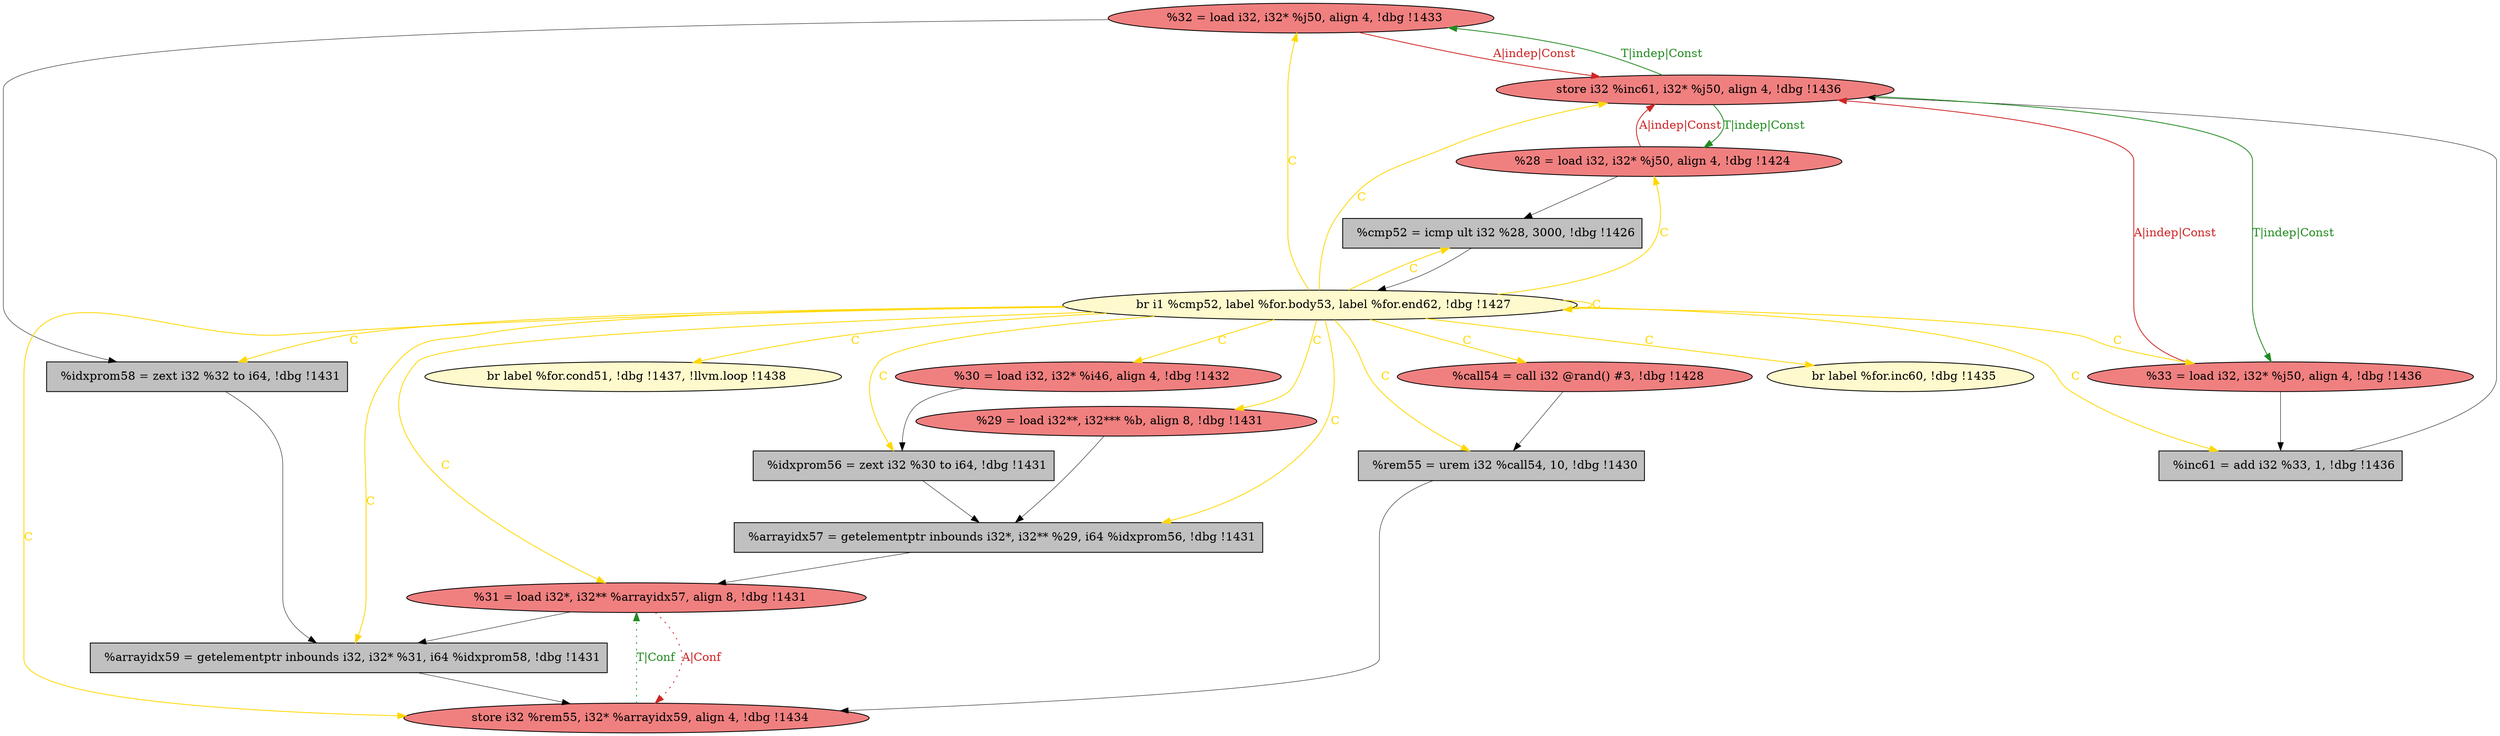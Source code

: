 
digraph G {


node6638 [fillcolor=grey,label="  %idxprom56 = zext i32 %30 to i64, !dbg !1431",shape=rectangle,style=filled ]
node6637 [fillcolor=grey,label="  %idxprom58 = zext i32 %32 to i64, !dbg !1431",shape=rectangle,style=filled ]
node6625 [fillcolor=grey,label="  %inc61 = add i32 %33, 1, !dbg !1436",shape=rectangle,style=filled ]
node6624 [fillcolor=lightcoral,label="  %29 = load i32**, i32*** %b, align 8, !dbg !1431",shape=ellipse,style=filled ]
node6633 [fillcolor=lightcoral,label="  %30 = load i32, i32* %i46, align 4, !dbg !1432",shape=ellipse,style=filled ]
node6636 [fillcolor=grey,label="  %cmp52 = icmp ult i32 %28, 3000, !dbg !1426",shape=rectangle,style=filled ]
node6623 [fillcolor=lightcoral,label="  %33 = load i32, i32* %j50, align 4, !dbg !1436",shape=ellipse,style=filled ]
node6620 [fillcolor=lightcoral,label="  store i32 %rem55, i32* %arrayidx59, align 4, !dbg !1434",shape=ellipse,style=filled ]
node6621 [fillcolor=lightcoral,label="  %28 = load i32, i32* %j50, align 4, !dbg !1424",shape=ellipse,style=filled ]
node6626 [fillcolor=lemonchiffon,label="  br label %for.cond51, !dbg !1437, !llvm.loop !1438",shape=ellipse,style=filled ]
node6627 [fillcolor=lightcoral,label="  store i32 %inc61, i32* %j50, align 4, !dbg !1436",shape=ellipse,style=filled ]
node6622 [fillcolor=grey,label="  %arrayidx59 = getelementptr inbounds i32, i32* %31, i64 %idxprom58, !dbg !1431",shape=rectangle,style=filled ]
node6630 [fillcolor=grey,label="  %arrayidx57 = getelementptr inbounds i32*, i32** %29, i64 %idxprom56, !dbg !1431",shape=rectangle,style=filled ]
node6635 [fillcolor=grey,label="  %rem55 = urem i32 %call54, 10, !dbg !1430",shape=rectangle,style=filled ]
node6628 [fillcolor=lightcoral,label="  %31 = load i32*, i32** %arrayidx57, align 8, !dbg !1431",shape=ellipse,style=filled ]
node6634 [fillcolor=lightcoral,label="  %32 = load i32, i32* %j50, align 4, !dbg !1433",shape=ellipse,style=filled ]
node6629 [fillcolor=lightcoral,label="  %call54 = call i32 @rand() #3, !dbg !1428",shape=ellipse,style=filled ]
node6632 [fillcolor=lemonchiffon,label="  br label %for.inc60, !dbg !1435",shape=ellipse,style=filled ]
node6631 [fillcolor=lemonchiffon,label="  br i1 %cmp52, label %for.body53, label %for.end62, !dbg !1427",shape=ellipse,style=filled ]

node6631->node6628 [style=solid,color=gold,label="C",penwidth=1.0,fontcolor=gold ]
node6631->node6624 [style=solid,color=gold,label="C",penwidth=1.0,fontcolor=gold ]
node6621->node6627 [style=solid,color=firebrick3,label="A|indep|Const",penwidth=1.0,fontcolor=firebrick3 ]
node6638->node6630 [style=solid,color=black,label="",penwidth=0.5,fontcolor=black ]
node6633->node6638 [style=solid,color=black,label="",penwidth=0.5,fontcolor=black ]
node6621->node6636 [style=solid,color=black,label="",penwidth=0.5,fontcolor=black ]
node6631->node6633 [style=solid,color=gold,label="C",penwidth=1.0,fontcolor=gold ]
node6627->node6621 [style=solid,color=forestgreen,label="T|indep|Const",penwidth=1.0,fontcolor=forestgreen ]
node6636->node6631 [style=solid,color=black,label="",penwidth=0.5,fontcolor=black ]
node6628->node6622 [style=solid,color=black,label="",penwidth=0.5,fontcolor=black ]
node6623->node6627 [style=solid,color=firebrick3,label="A|indep|Const",penwidth=1.0,fontcolor=firebrick3 ]
node6631->node6637 [style=solid,color=gold,label="C",penwidth=1.0,fontcolor=gold ]
node6629->node6635 [style=solid,color=black,label="",penwidth=0.5,fontcolor=black ]
node6628->node6620 [style=dotted,color=firebrick3,label="A|Conf",penwidth=1.0,fontcolor=firebrick3 ]
node6631->node6631 [style=solid,color=gold,label="C",penwidth=1.0,fontcolor=gold ]
node6637->node6622 [style=solid,color=black,label="",penwidth=0.5,fontcolor=black ]
node6631->node6625 [style=solid,color=gold,label="C",penwidth=1.0,fontcolor=gold ]
node6620->node6628 [style=dotted,color=forestgreen,label="T|Conf",penwidth=1.0,fontcolor=forestgreen ]
node6630->node6628 [style=solid,color=black,label="",penwidth=0.5,fontcolor=black ]
node6631->node6622 [style=solid,color=gold,label="C",penwidth=1.0,fontcolor=gold ]
node6631->node6623 [style=solid,color=gold,label="C",penwidth=1.0,fontcolor=gold ]
node6627->node6623 [style=solid,color=forestgreen,label="T|indep|Const",penwidth=1.0,fontcolor=forestgreen ]
node6627->node6634 [style=solid,color=forestgreen,label="T|indep|Const",penwidth=1.0,fontcolor=forestgreen ]
node6631->node6620 [style=solid,color=gold,label="C",penwidth=1.0,fontcolor=gold ]
node6631->node6634 [style=solid,color=gold,label="C",penwidth=1.0,fontcolor=gold ]
node6631->node6630 [style=solid,color=gold,label="C",penwidth=1.0,fontcolor=gold ]
node6631->node6621 [style=solid,color=gold,label="C",penwidth=1.0,fontcolor=gold ]
node6635->node6620 [style=solid,color=black,label="",penwidth=0.5,fontcolor=black ]
node6631->node6636 [style=solid,color=gold,label="C",penwidth=1.0,fontcolor=gold ]
node6631->node6632 [style=solid,color=gold,label="C",penwidth=1.0,fontcolor=gold ]
node6622->node6620 [style=solid,color=black,label="",penwidth=0.5,fontcolor=black ]
node6631->node6638 [style=solid,color=gold,label="C",penwidth=1.0,fontcolor=gold ]
node6624->node6630 [style=solid,color=black,label="",penwidth=0.5,fontcolor=black ]
node6631->node6635 [style=solid,color=gold,label="C",penwidth=1.0,fontcolor=gold ]
node6634->node6637 [style=solid,color=black,label="",penwidth=0.5,fontcolor=black ]
node6634->node6627 [style=solid,color=firebrick3,label="A|indep|Const",penwidth=1.0,fontcolor=firebrick3 ]
node6631->node6629 [style=solid,color=gold,label="C",penwidth=1.0,fontcolor=gold ]
node6631->node6627 [style=solid,color=gold,label="C",penwidth=1.0,fontcolor=gold ]
node6631->node6626 [style=solid,color=gold,label="C",penwidth=1.0,fontcolor=gold ]
node6623->node6625 [style=solid,color=black,label="",penwidth=0.5,fontcolor=black ]
node6625->node6627 [style=solid,color=black,label="",penwidth=0.5,fontcolor=black ]


}
